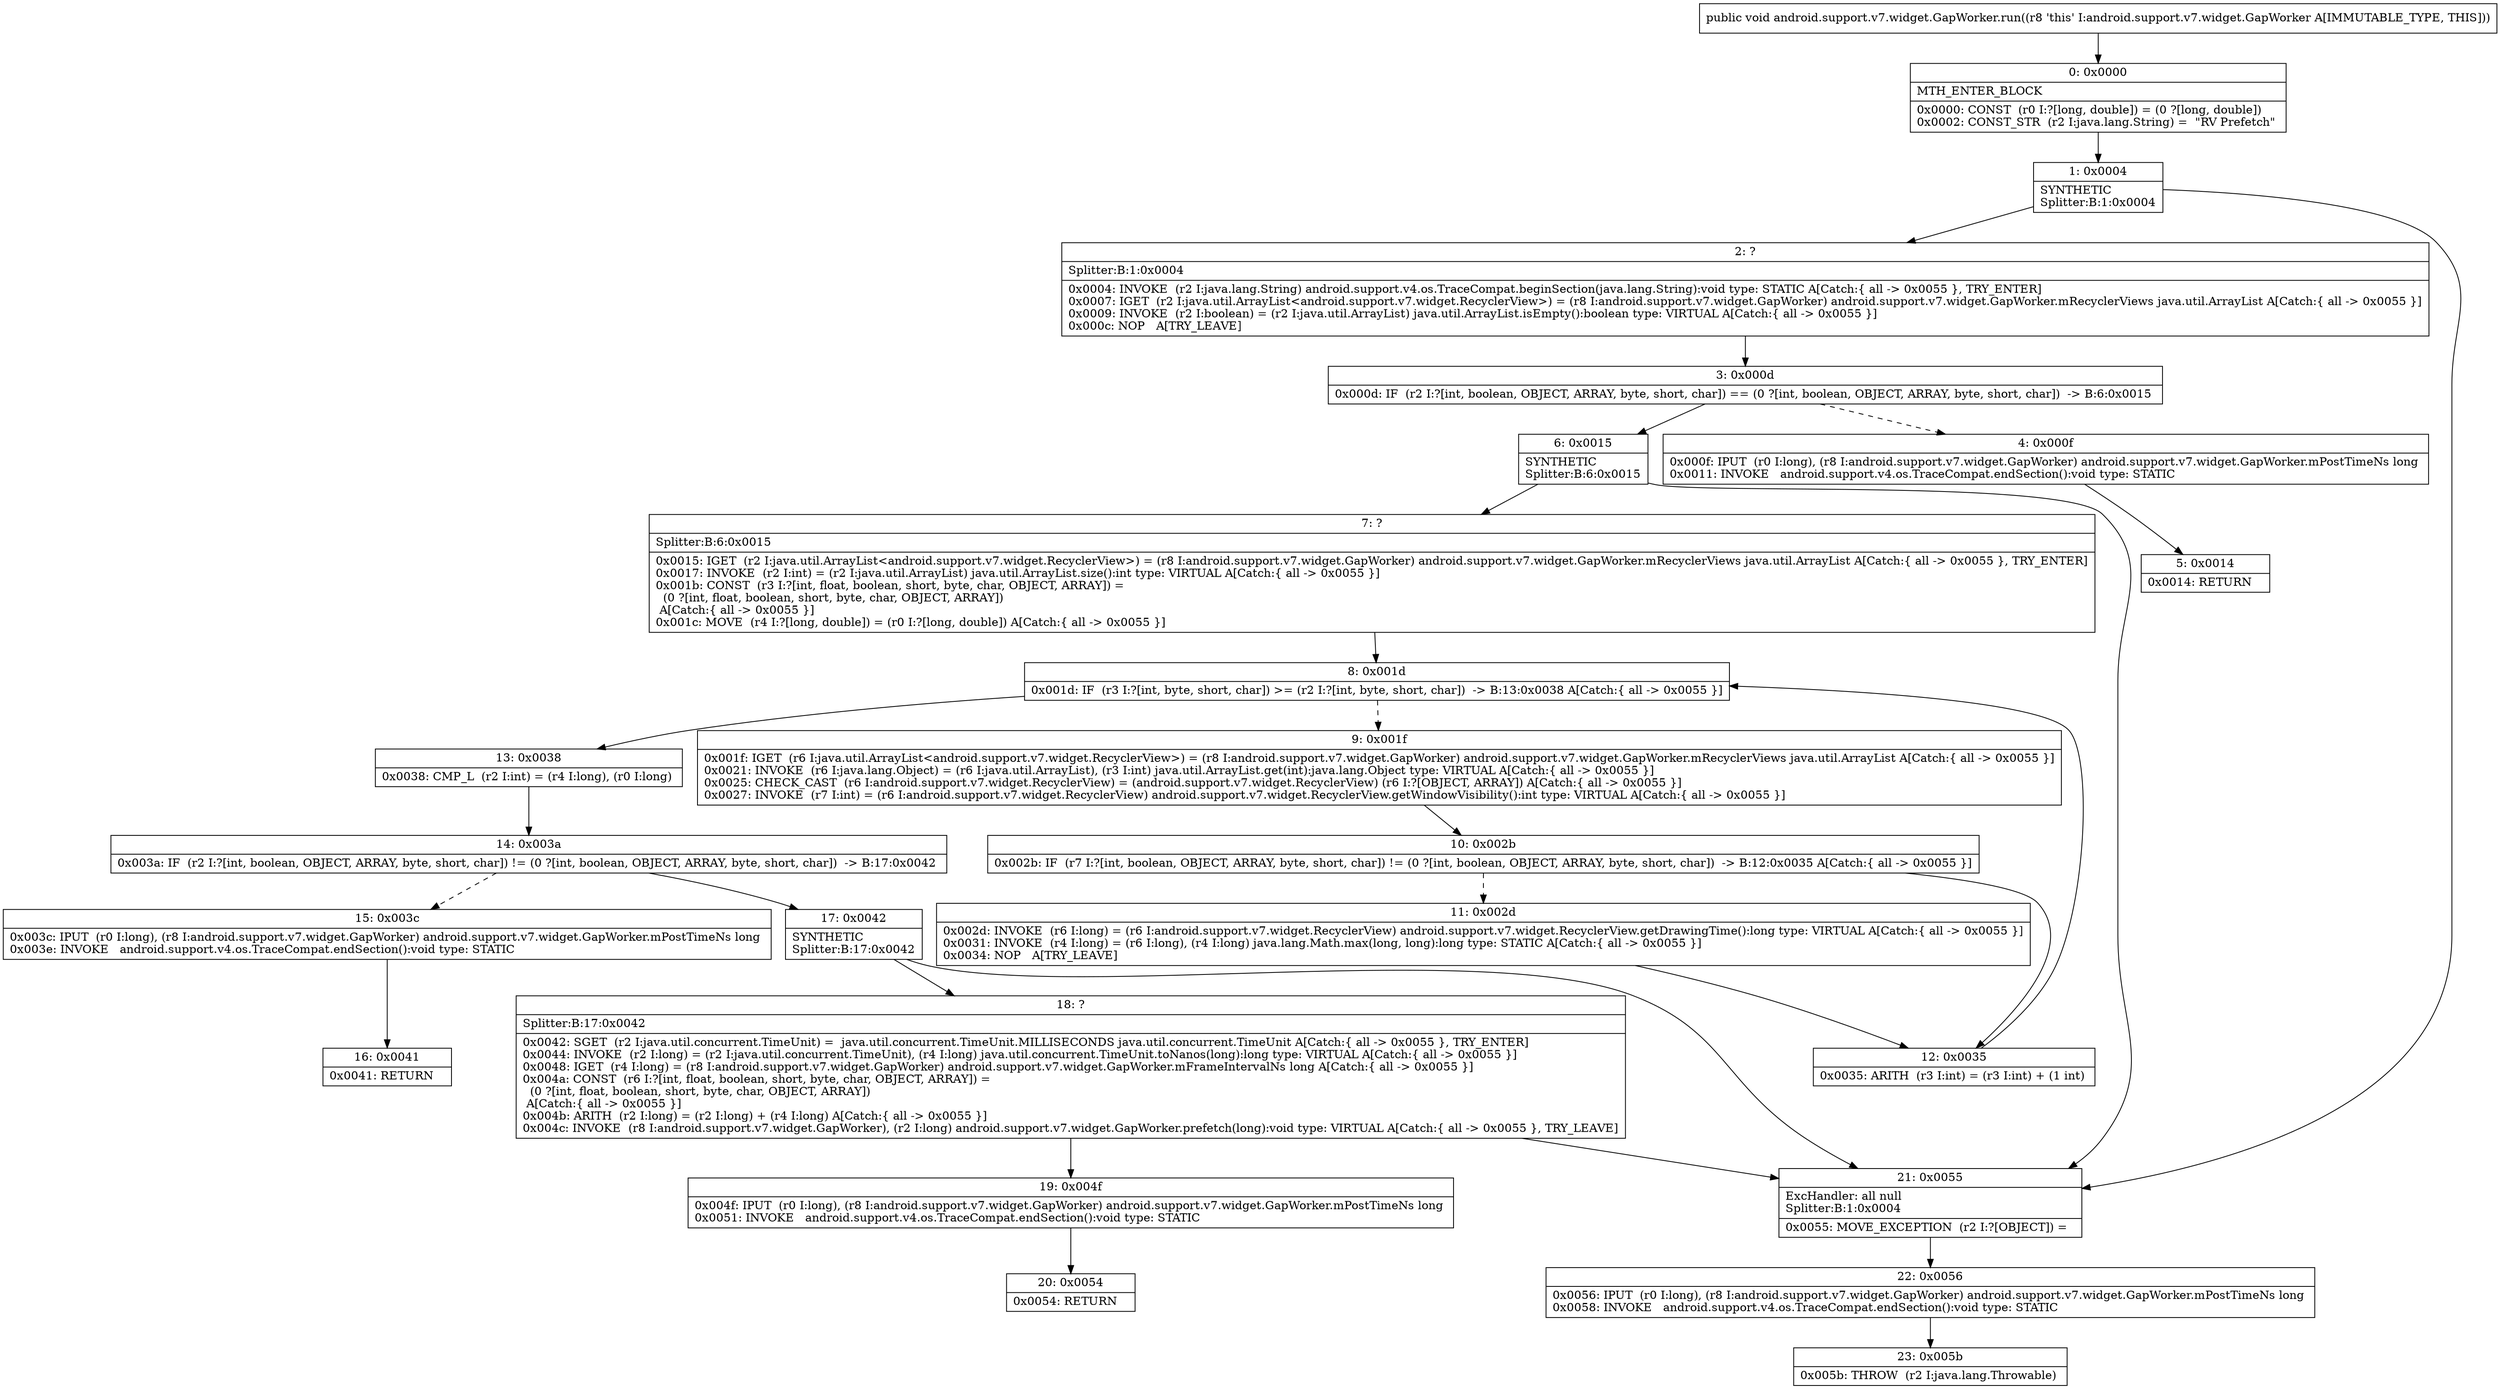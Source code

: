 digraph "CFG forandroid.support.v7.widget.GapWorker.run()V" {
Node_0 [shape=record,label="{0\:\ 0x0000|MTH_ENTER_BLOCK\l|0x0000: CONST  (r0 I:?[long, double]) = (0 ?[long, double]) \l0x0002: CONST_STR  (r2 I:java.lang.String) =  \"RV Prefetch\" \l}"];
Node_1 [shape=record,label="{1\:\ 0x0004|SYNTHETIC\lSplitter:B:1:0x0004\l}"];
Node_2 [shape=record,label="{2\:\ ?|Splitter:B:1:0x0004\l|0x0004: INVOKE  (r2 I:java.lang.String) android.support.v4.os.TraceCompat.beginSection(java.lang.String):void type: STATIC A[Catch:\{ all \-\> 0x0055 \}, TRY_ENTER]\l0x0007: IGET  (r2 I:java.util.ArrayList\<android.support.v7.widget.RecyclerView\>) = (r8 I:android.support.v7.widget.GapWorker) android.support.v7.widget.GapWorker.mRecyclerViews java.util.ArrayList A[Catch:\{ all \-\> 0x0055 \}]\l0x0009: INVOKE  (r2 I:boolean) = (r2 I:java.util.ArrayList) java.util.ArrayList.isEmpty():boolean type: VIRTUAL A[Catch:\{ all \-\> 0x0055 \}]\l0x000c: NOP   A[TRY_LEAVE]\l}"];
Node_3 [shape=record,label="{3\:\ 0x000d|0x000d: IF  (r2 I:?[int, boolean, OBJECT, ARRAY, byte, short, char]) == (0 ?[int, boolean, OBJECT, ARRAY, byte, short, char])  \-\> B:6:0x0015 \l}"];
Node_4 [shape=record,label="{4\:\ 0x000f|0x000f: IPUT  (r0 I:long), (r8 I:android.support.v7.widget.GapWorker) android.support.v7.widget.GapWorker.mPostTimeNs long \l0x0011: INVOKE   android.support.v4.os.TraceCompat.endSection():void type: STATIC \l}"];
Node_5 [shape=record,label="{5\:\ 0x0014|0x0014: RETURN   \l}"];
Node_6 [shape=record,label="{6\:\ 0x0015|SYNTHETIC\lSplitter:B:6:0x0015\l}"];
Node_7 [shape=record,label="{7\:\ ?|Splitter:B:6:0x0015\l|0x0015: IGET  (r2 I:java.util.ArrayList\<android.support.v7.widget.RecyclerView\>) = (r8 I:android.support.v7.widget.GapWorker) android.support.v7.widget.GapWorker.mRecyclerViews java.util.ArrayList A[Catch:\{ all \-\> 0x0055 \}, TRY_ENTER]\l0x0017: INVOKE  (r2 I:int) = (r2 I:java.util.ArrayList) java.util.ArrayList.size():int type: VIRTUAL A[Catch:\{ all \-\> 0x0055 \}]\l0x001b: CONST  (r3 I:?[int, float, boolean, short, byte, char, OBJECT, ARRAY]) = \l  (0 ?[int, float, boolean, short, byte, char, OBJECT, ARRAY])\l A[Catch:\{ all \-\> 0x0055 \}]\l0x001c: MOVE  (r4 I:?[long, double]) = (r0 I:?[long, double]) A[Catch:\{ all \-\> 0x0055 \}]\l}"];
Node_8 [shape=record,label="{8\:\ 0x001d|0x001d: IF  (r3 I:?[int, byte, short, char]) \>= (r2 I:?[int, byte, short, char])  \-\> B:13:0x0038 A[Catch:\{ all \-\> 0x0055 \}]\l}"];
Node_9 [shape=record,label="{9\:\ 0x001f|0x001f: IGET  (r6 I:java.util.ArrayList\<android.support.v7.widget.RecyclerView\>) = (r8 I:android.support.v7.widget.GapWorker) android.support.v7.widget.GapWorker.mRecyclerViews java.util.ArrayList A[Catch:\{ all \-\> 0x0055 \}]\l0x0021: INVOKE  (r6 I:java.lang.Object) = (r6 I:java.util.ArrayList), (r3 I:int) java.util.ArrayList.get(int):java.lang.Object type: VIRTUAL A[Catch:\{ all \-\> 0x0055 \}]\l0x0025: CHECK_CAST  (r6 I:android.support.v7.widget.RecyclerView) = (android.support.v7.widget.RecyclerView) (r6 I:?[OBJECT, ARRAY]) A[Catch:\{ all \-\> 0x0055 \}]\l0x0027: INVOKE  (r7 I:int) = (r6 I:android.support.v7.widget.RecyclerView) android.support.v7.widget.RecyclerView.getWindowVisibility():int type: VIRTUAL A[Catch:\{ all \-\> 0x0055 \}]\l}"];
Node_10 [shape=record,label="{10\:\ 0x002b|0x002b: IF  (r7 I:?[int, boolean, OBJECT, ARRAY, byte, short, char]) != (0 ?[int, boolean, OBJECT, ARRAY, byte, short, char])  \-\> B:12:0x0035 A[Catch:\{ all \-\> 0x0055 \}]\l}"];
Node_11 [shape=record,label="{11\:\ 0x002d|0x002d: INVOKE  (r6 I:long) = (r6 I:android.support.v7.widget.RecyclerView) android.support.v7.widget.RecyclerView.getDrawingTime():long type: VIRTUAL A[Catch:\{ all \-\> 0x0055 \}]\l0x0031: INVOKE  (r4 I:long) = (r6 I:long), (r4 I:long) java.lang.Math.max(long, long):long type: STATIC A[Catch:\{ all \-\> 0x0055 \}]\l0x0034: NOP   A[TRY_LEAVE]\l}"];
Node_12 [shape=record,label="{12\:\ 0x0035|0x0035: ARITH  (r3 I:int) = (r3 I:int) + (1 int) \l}"];
Node_13 [shape=record,label="{13\:\ 0x0038|0x0038: CMP_L  (r2 I:int) = (r4 I:long), (r0 I:long) \l}"];
Node_14 [shape=record,label="{14\:\ 0x003a|0x003a: IF  (r2 I:?[int, boolean, OBJECT, ARRAY, byte, short, char]) != (0 ?[int, boolean, OBJECT, ARRAY, byte, short, char])  \-\> B:17:0x0042 \l}"];
Node_15 [shape=record,label="{15\:\ 0x003c|0x003c: IPUT  (r0 I:long), (r8 I:android.support.v7.widget.GapWorker) android.support.v7.widget.GapWorker.mPostTimeNs long \l0x003e: INVOKE   android.support.v4.os.TraceCompat.endSection():void type: STATIC \l}"];
Node_16 [shape=record,label="{16\:\ 0x0041|0x0041: RETURN   \l}"];
Node_17 [shape=record,label="{17\:\ 0x0042|SYNTHETIC\lSplitter:B:17:0x0042\l}"];
Node_18 [shape=record,label="{18\:\ ?|Splitter:B:17:0x0042\l|0x0042: SGET  (r2 I:java.util.concurrent.TimeUnit) =  java.util.concurrent.TimeUnit.MILLISECONDS java.util.concurrent.TimeUnit A[Catch:\{ all \-\> 0x0055 \}, TRY_ENTER]\l0x0044: INVOKE  (r2 I:long) = (r2 I:java.util.concurrent.TimeUnit), (r4 I:long) java.util.concurrent.TimeUnit.toNanos(long):long type: VIRTUAL A[Catch:\{ all \-\> 0x0055 \}]\l0x0048: IGET  (r4 I:long) = (r8 I:android.support.v7.widget.GapWorker) android.support.v7.widget.GapWorker.mFrameIntervalNs long A[Catch:\{ all \-\> 0x0055 \}]\l0x004a: CONST  (r6 I:?[int, float, boolean, short, byte, char, OBJECT, ARRAY]) = \l  (0 ?[int, float, boolean, short, byte, char, OBJECT, ARRAY])\l A[Catch:\{ all \-\> 0x0055 \}]\l0x004b: ARITH  (r2 I:long) = (r2 I:long) + (r4 I:long) A[Catch:\{ all \-\> 0x0055 \}]\l0x004c: INVOKE  (r8 I:android.support.v7.widget.GapWorker), (r2 I:long) android.support.v7.widget.GapWorker.prefetch(long):void type: VIRTUAL A[Catch:\{ all \-\> 0x0055 \}, TRY_LEAVE]\l}"];
Node_19 [shape=record,label="{19\:\ 0x004f|0x004f: IPUT  (r0 I:long), (r8 I:android.support.v7.widget.GapWorker) android.support.v7.widget.GapWorker.mPostTimeNs long \l0x0051: INVOKE   android.support.v4.os.TraceCompat.endSection():void type: STATIC \l}"];
Node_20 [shape=record,label="{20\:\ 0x0054|0x0054: RETURN   \l}"];
Node_21 [shape=record,label="{21\:\ 0x0055|ExcHandler: all null\lSplitter:B:1:0x0004\l|0x0055: MOVE_EXCEPTION  (r2 I:?[OBJECT]) =  \l}"];
Node_22 [shape=record,label="{22\:\ 0x0056|0x0056: IPUT  (r0 I:long), (r8 I:android.support.v7.widget.GapWorker) android.support.v7.widget.GapWorker.mPostTimeNs long \l0x0058: INVOKE   android.support.v4.os.TraceCompat.endSection():void type: STATIC \l}"];
Node_23 [shape=record,label="{23\:\ 0x005b|0x005b: THROW  (r2 I:java.lang.Throwable) \l}"];
MethodNode[shape=record,label="{public void android.support.v7.widget.GapWorker.run((r8 'this' I:android.support.v7.widget.GapWorker A[IMMUTABLE_TYPE, THIS])) }"];
MethodNode -> Node_0;
Node_0 -> Node_1;
Node_1 -> Node_2;
Node_1 -> Node_21;
Node_2 -> Node_3;
Node_3 -> Node_4[style=dashed];
Node_3 -> Node_6;
Node_4 -> Node_5;
Node_6 -> Node_7;
Node_6 -> Node_21;
Node_7 -> Node_8;
Node_8 -> Node_9[style=dashed];
Node_8 -> Node_13;
Node_9 -> Node_10;
Node_10 -> Node_11[style=dashed];
Node_10 -> Node_12;
Node_11 -> Node_12;
Node_12 -> Node_8;
Node_13 -> Node_14;
Node_14 -> Node_15[style=dashed];
Node_14 -> Node_17;
Node_15 -> Node_16;
Node_17 -> Node_18;
Node_17 -> Node_21;
Node_18 -> Node_19;
Node_18 -> Node_21;
Node_19 -> Node_20;
Node_21 -> Node_22;
Node_22 -> Node_23;
}


